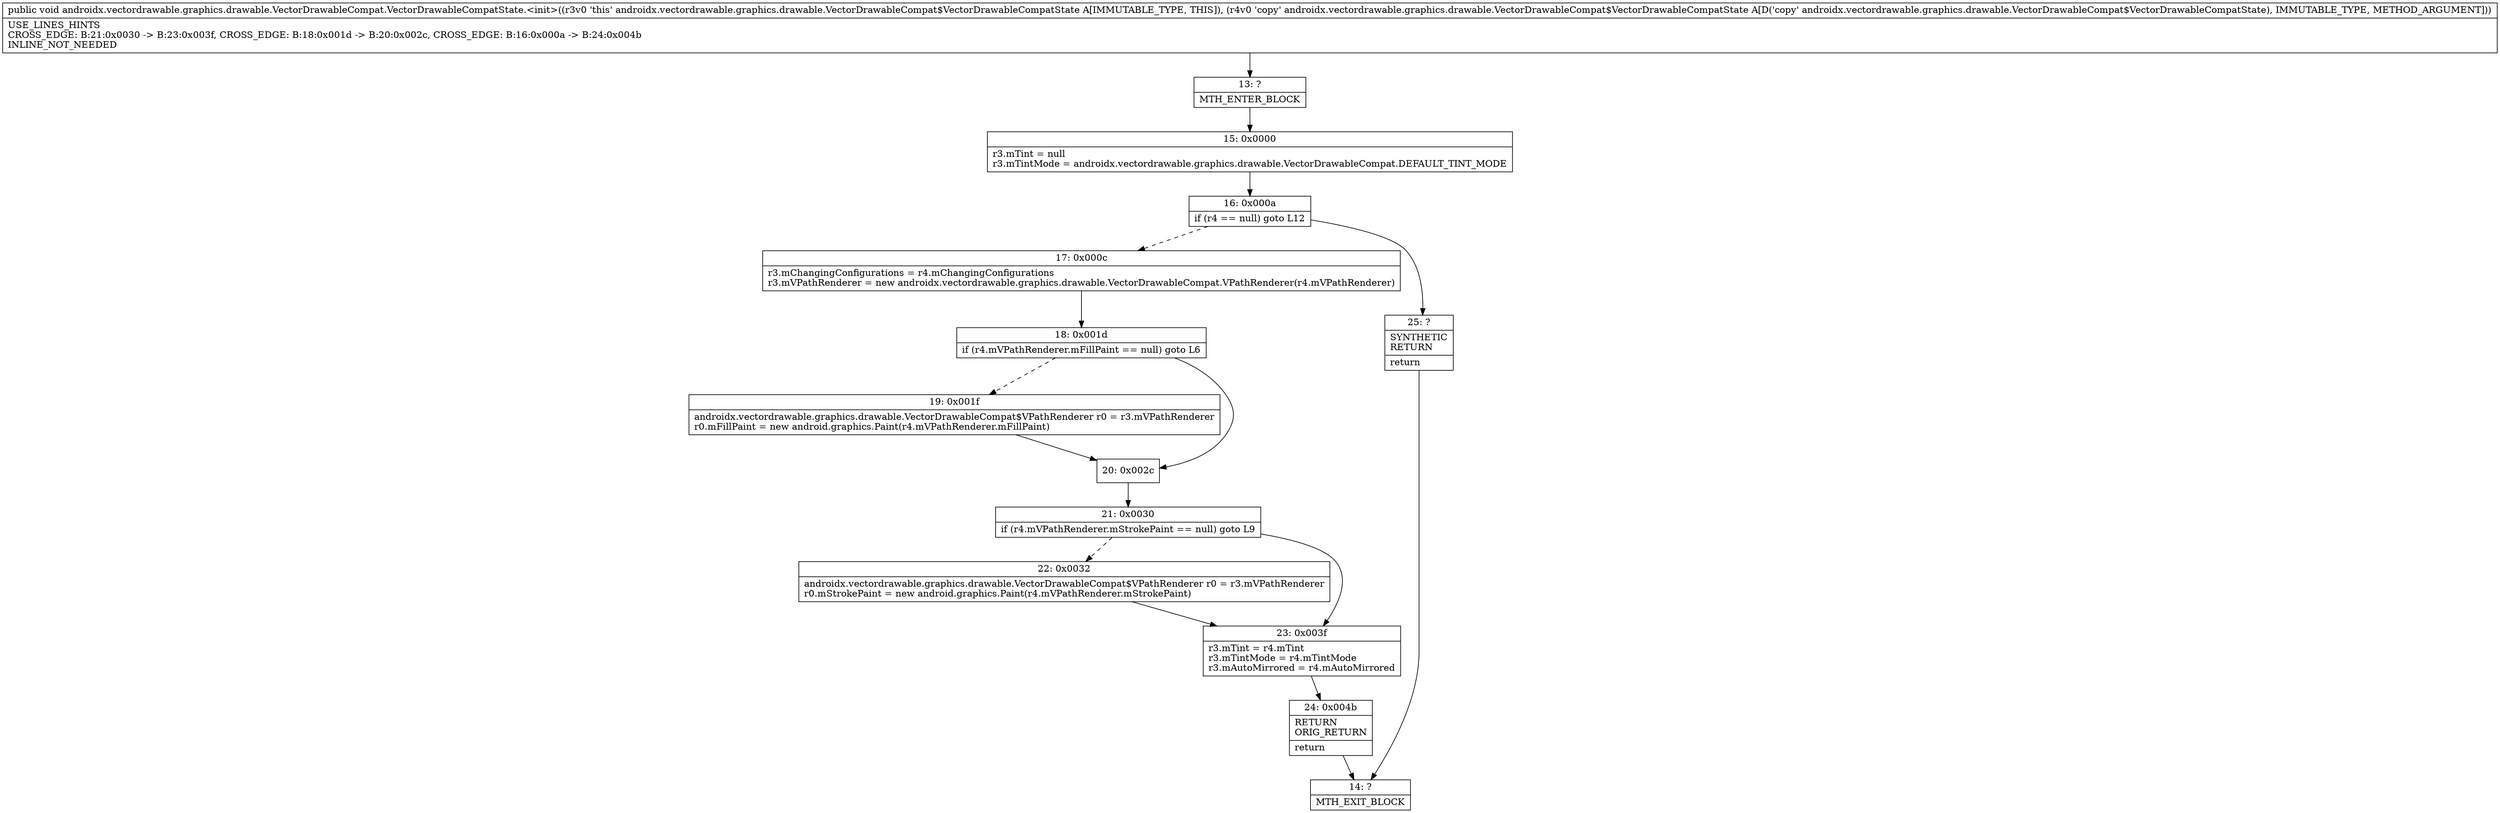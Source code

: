 digraph "CFG forandroidx.vectordrawable.graphics.drawable.VectorDrawableCompat.VectorDrawableCompatState.\<init\>(Landroidx\/vectordrawable\/graphics\/drawable\/VectorDrawableCompat$VectorDrawableCompatState;)V" {
Node_13 [shape=record,label="{13\:\ ?|MTH_ENTER_BLOCK\l}"];
Node_15 [shape=record,label="{15\:\ 0x0000|r3.mTint = null\lr3.mTintMode = androidx.vectordrawable.graphics.drawable.VectorDrawableCompat.DEFAULT_TINT_MODE\l}"];
Node_16 [shape=record,label="{16\:\ 0x000a|if (r4 == null) goto L12\l}"];
Node_17 [shape=record,label="{17\:\ 0x000c|r3.mChangingConfigurations = r4.mChangingConfigurations\lr3.mVPathRenderer = new androidx.vectordrawable.graphics.drawable.VectorDrawableCompat.VPathRenderer(r4.mVPathRenderer)\l}"];
Node_18 [shape=record,label="{18\:\ 0x001d|if (r4.mVPathRenderer.mFillPaint == null) goto L6\l}"];
Node_19 [shape=record,label="{19\:\ 0x001f|androidx.vectordrawable.graphics.drawable.VectorDrawableCompat$VPathRenderer r0 = r3.mVPathRenderer\lr0.mFillPaint = new android.graphics.Paint(r4.mVPathRenderer.mFillPaint)\l}"];
Node_20 [shape=record,label="{20\:\ 0x002c}"];
Node_21 [shape=record,label="{21\:\ 0x0030|if (r4.mVPathRenderer.mStrokePaint == null) goto L9\l}"];
Node_22 [shape=record,label="{22\:\ 0x0032|androidx.vectordrawable.graphics.drawable.VectorDrawableCompat$VPathRenderer r0 = r3.mVPathRenderer\lr0.mStrokePaint = new android.graphics.Paint(r4.mVPathRenderer.mStrokePaint)\l}"];
Node_23 [shape=record,label="{23\:\ 0x003f|r3.mTint = r4.mTint\lr3.mTintMode = r4.mTintMode\lr3.mAutoMirrored = r4.mAutoMirrored\l}"];
Node_24 [shape=record,label="{24\:\ 0x004b|RETURN\lORIG_RETURN\l|return\l}"];
Node_14 [shape=record,label="{14\:\ ?|MTH_EXIT_BLOCK\l}"];
Node_25 [shape=record,label="{25\:\ ?|SYNTHETIC\lRETURN\l|return\l}"];
MethodNode[shape=record,label="{public void androidx.vectordrawable.graphics.drawable.VectorDrawableCompat.VectorDrawableCompatState.\<init\>((r3v0 'this' androidx.vectordrawable.graphics.drawable.VectorDrawableCompat$VectorDrawableCompatState A[IMMUTABLE_TYPE, THIS]), (r4v0 'copy' androidx.vectordrawable.graphics.drawable.VectorDrawableCompat$VectorDrawableCompatState A[D('copy' androidx.vectordrawable.graphics.drawable.VectorDrawableCompat$VectorDrawableCompatState), IMMUTABLE_TYPE, METHOD_ARGUMENT]))  | USE_LINES_HINTS\lCROSS_EDGE: B:21:0x0030 \-\> B:23:0x003f, CROSS_EDGE: B:18:0x001d \-\> B:20:0x002c, CROSS_EDGE: B:16:0x000a \-\> B:24:0x004b\lINLINE_NOT_NEEDED\l}"];
MethodNode -> Node_13;Node_13 -> Node_15;
Node_15 -> Node_16;
Node_16 -> Node_17[style=dashed];
Node_16 -> Node_25;
Node_17 -> Node_18;
Node_18 -> Node_19[style=dashed];
Node_18 -> Node_20;
Node_19 -> Node_20;
Node_20 -> Node_21;
Node_21 -> Node_22[style=dashed];
Node_21 -> Node_23;
Node_22 -> Node_23;
Node_23 -> Node_24;
Node_24 -> Node_14;
Node_25 -> Node_14;
}

